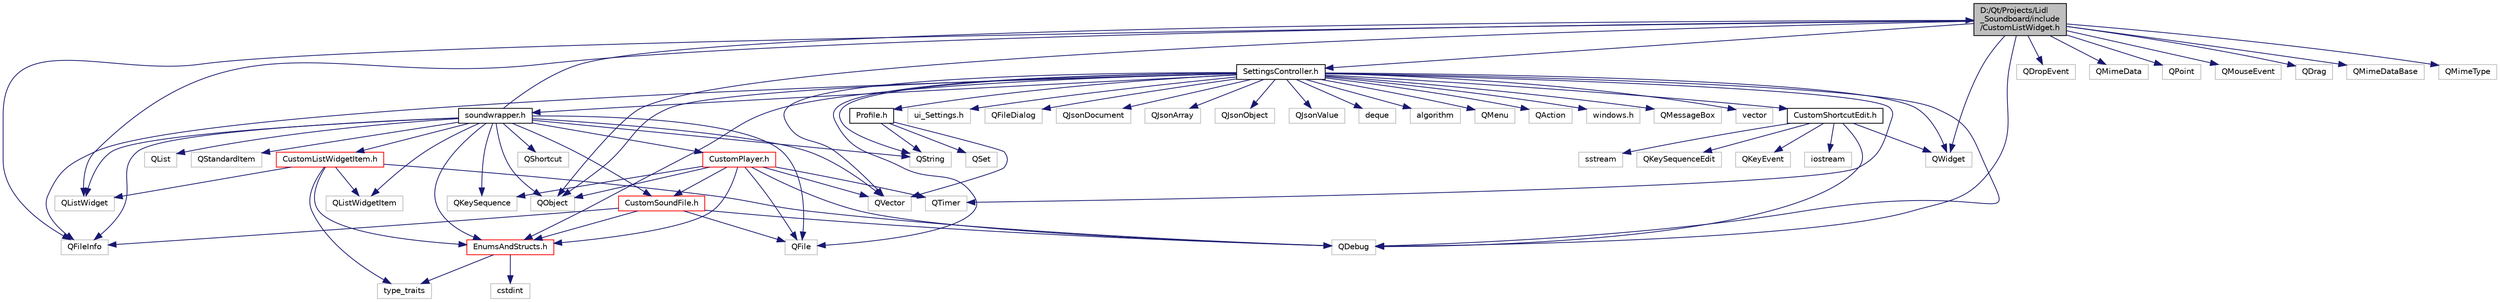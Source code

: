 digraph "D:/Qt/Projects/Lidl_Soundboard/include/CustomListWidget.h"
{
 // LATEX_PDF_SIZE
  edge [fontname="Helvetica",fontsize="10",labelfontname="Helvetica",labelfontsize="10"];
  node [fontname="Helvetica",fontsize="10",shape=record];
  Node0 [label="D:/Qt/Projects/Lidl\l_Soundboard/include\l/CustomListWidget.h",height=0.2,width=0.4,color="black", fillcolor="grey75", style="filled", fontcolor="black",tooltip="File describing the CustomListWidget class."];
  Node0 -> Node1 [color="midnightblue",fontsize="10",style="solid",fontname="Helvetica"];
  Node1 [label="QObject",height=0.2,width=0.4,color="grey75", fillcolor="white", style="filled",tooltip=" "];
  Node0 -> Node2 [color="midnightblue",fontsize="10",style="solid",fontname="Helvetica"];
  Node2 [label="QWidget",height=0.2,width=0.4,color="grey75", fillcolor="white", style="filled",tooltip=" "];
  Node0 -> Node3 [color="midnightblue",fontsize="10",style="solid",fontname="Helvetica"];
  Node3 [label="QListWidget",height=0.2,width=0.4,color="grey75", fillcolor="white", style="filled",tooltip=" "];
  Node0 -> Node4 [color="midnightblue",fontsize="10",style="solid",fontname="Helvetica"];
  Node4 [label="QDebug",height=0.2,width=0.4,color="grey75", fillcolor="white", style="filled",tooltip=" "];
  Node0 -> Node5 [color="midnightblue",fontsize="10",style="solid",fontname="Helvetica"];
  Node5 [label="QDropEvent",height=0.2,width=0.4,color="grey75", fillcolor="white", style="filled",tooltip=" "];
  Node0 -> Node6 [color="midnightblue",fontsize="10",style="solid",fontname="Helvetica"];
  Node6 [label="QMimeData",height=0.2,width=0.4,color="grey75", fillcolor="white", style="filled",tooltip=" "];
  Node0 -> Node7 [color="midnightblue",fontsize="10",style="solid",fontname="Helvetica"];
  Node7 [label="QFileInfo",height=0.2,width=0.4,color="grey75", fillcolor="white", style="filled",tooltip=" "];
  Node0 -> Node8 [color="midnightblue",fontsize="10",style="solid",fontname="Helvetica"];
  Node8 [label="QPoint",height=0.2,width=0.4,color="grey75", fillcolor="white", style="filled",tooltip=" "];
  Node0 -> Node9 [color="midnightblue",fontsize="10",style="solid",fontname="Helvetica"];
  Node9 [label="QMouseEvent",height=0.2,width=0.4,color="grey75", fillcolor="white", style="filled",tooltip=" "];
  Node0 -> Node10 [color="midnightblue",fontsize="10",style="solid",fontname="Helvetica"];
  Node10 [label="QDrag",height=0.2,width=0.4,color="grey75", fillcolor="white", style="filled",tooltip=" "];
  Node0 -> Node11 [color="midnightblue",fontsize="10",style="solid",fontname="Helvetica"];
  Node11 [label="SettingsController.h",height=0.2,width=0.4,color="black", fillcolor="white", style="filled",URL="$_settings_controller_8h_source.html",tooltip=" "];
  Node11 -> Node12 [color="midnightblue",fontsize="10",style="solid",fontname="Helvetica"];
  Node12 [label="QString",height=0.2,width=0.4,color="grey75", fillcolor="white", style="filled",tooltip=" "];
  Node11 -> Node13 [color="midnightblue",fontsize="10",style="solid",fontname="Helvetica"];
  Node13 [label="QVector",height=0.2,width=0.4,color="grey75", fillcolor="white", style="filled",tooltip=" "];
  Node11 -> Node1 [color="midnightblue",fontsize="10",style="solid",fontname="Helvetica"];
  Node11 -> Node2 [color="midnightblue",fontsize="10",style="solid",fontname="Helvetica"];
  Node11 -> Node14 [color="midnightblue",fontsize="10",style="solid",fontname="Helvetica"];
  Node14 [label="ui_Settings.h",height=0.2,width=0.4,color="grey75", fillcolor="white", style="filled",tooltip=" "];
  Node11 -> Node15 [color="midnightblue",fontsize="10",style="solid",fontname="Helvetica"];
  Node15 [label="QFileDialog",height=0.2,width=0.4,color="grey75", fillcolor="white", style="filled",tooltip=" "];
  Node11 -> Node4 [color="midnightblue",fontsize="10",style="solid",fontname="Helvetica"];
  Node11 -> Node16 [color="midnightblue",fontsize="10",style="solid",fontname="Helvetica"];
  Node16 [label="QJsonDocument",height=0.2,width=0.4,color="grey75", fillcolor="white", style="filled",tooltip=" "];
  Node11 -> Node17 [color="midnightblue",fontsize="10",style="solid",fontname="Helvetica"];
  Node17 [label="QJsonArray",height=0.2,width=0.4,color="grey75", fillcolor="white", style="filled",tooltip=" "];
  Node11 -> Node18 [color="midnightblue",fontsize="10",style="solid",fontname="Helvetica"];
  Node18 [label="QJsonObject",height=0.2,width=0.4,color="grey75", fillcolor="white", style="filled",tooltip=" "];
  Node11 -> Node19 [color="midnightblue",fontsize="10",style="solid",fontname="Helvetica"];
  Node19 [label="QJsonValue",height=0.2,width=0.4,color="grey75", fillcolor="white", style="filled",tooltip=" "];
  Node11 -> Node20 [color="midnightblue",fontsize="10",style="solid",fontname="Helvetica"];
  Node20 [label="QFile",height=0.2,width=0.4,color="grey75", fillcolor="white", style="filled",tooltip=" "];
  Node11 -> Node7 [color="midnightblue",fontsize="10",style="solid",fontname="Helvetica"];
  Node11 -> Node21 [color="midnightblue",fontsize="10",style="solid",fontname="Helvetica"];
  Node21 [label="deque",height=0.2,width=0.4,color="grey75", fillcolor="white", style="filled",tooltip=" "];
  Node11 -> Node22 [color="midnightblue",fontsize="10",style="solid",fontname="Helvetica"];
  Node22 [label="algorithm",height=0.2,width=0.4,color="grey75", fillcolor="white", style="filled",tooltip=" "];
  Node11 -> Node23 [color="midnightblue",fontsize="10",style="solid",fontname="Helvetica"];
  Node23 [label="QMenu",height=0.2,width=0.4,color="grey75", fillcolor="white", style="filled",tooltip=" "];
  Node11 -> Node24 [color="midnightblue",fontsize="10",style="solid",fontname="Helvetica"];
  Node24 [label="QAction",height=0.2,width=0.4,color="grey75", fillcolor="white", style="filled",tooltip=" "];
  Node11 -> Node25 [color="midnightblue",fontsize="10",style="solid",fontname="Helvetica"];
  Node25 [label="soundwrapper.h",height=0.2,width=0.4,color="black", fillcolor="white", style="filled",URL="$soundwrapper_8h_source.html",tooltip=" "];
  Node25 -> Node1 [color="midnightblue",fontsize="10",style="solid",fontname="Helvetica"];
  Node25 -> Node20 [color="midnightblue",fontsize="10",style="solid",fontname="Helvetica"];
  Node25 -> Node13 [color="midnightblue",fontsize="10",style="solid",fontname="Helvetica"];
  Node25 -> Node26 [color="midnightblue",fontsize="10",style="solid",fontname="Helvetica"];
  Node26 [label="QShortcut",height=0.2,width=0.4,color="grey75", fillcolor="white", style="filled",tooltip=" "];
  Node25 -> Node27 [color="midnightblue",fontsize="10",style="solid",fontname="Helvetica"];
  Node27 [label="QKeySequence",height=0.2,width=0.4,color="grey75", fillcolor="white", style="filled",tooltip=" "];
  Node25 -> Node12 [color="midnightblue",fontsize="10",style="solid",fontname="Helvetica"];
  Node25 -> Node3 [color="midnightblue",fontsize="10",style="solid",fontname="Helvetica"];
  Node25 -> Node28 [color="midnightblue",fontsize="10",style="solid",fontname="Helvetica"];
  Node28 [label="QListWidgetItem",height=0.2,width=0.4,color="grey75", fillcolor="white", style="filled",tooltip=" "];
  Node25 -> Node7 [color="midnightblue",fontsize="10",style="solid",fontname="Helvetica"];
  Node25 -> Node29 [color="midnightblue",fontsize="10",style="solid",fontname="Helvetica"];
  Node29 [label="QList",height=0.2,width=0.4,color="grey75", fillcolor="white", style="filled",tooltip=" "];
  Node25 -> Node30 [color="midnightblue",fontsize="10",style="solid",fontname="Helvetica"];
  Node30 [label="QStandardItem",height=0.2,width=0.4,color="grey75", fillcolor="white", style="filled",tooltip=" "];
  Node25 -> Node31 [color="midnightblue",fontsize="10",style="solid",fontname="Helvetica"];
  Node31 [label="CustomPlayer.h",height=0.2,width=0.4,color="red", fillcolor="white", style="filled",URL="$_custom_player_8h.html",tooltip="File describing the CustomPlayer class."];
  Node31 -> Node1 [color="midnightblue",fontsize="10",style="solid",fontname="Helvetica"];
  Node31 -> Node13 [color="midnightblue",fontsize="10",style="solid",fontname="Helvetica"];
  Node31 -> Node20 [color="midnightblue",fontsize="10",style="solid",fontname="Helvetica"];
  Node31 -> Node4 [color="midnightblue",fontsize="10",style="solid",fontname="Helvetica"];
  Node31 -> Node35 [color="midnightblue",fontsize="10",style="solid",fontname="Helvetica"];
  Node35 [label="QTimer",height=0.2,width=0.4,color="grey75", fillcolor="white", style="filled",tooltip=" "];
  Node31 -> Node27 [color="midnightblue",fontsize="10",style="solid",fontname="Helvetica"];
  Node31 -> Node36 [color="midnightblue",fontsize="10",style="solid",fontname="Helvetica"];
  Node36 [label="EnumsAndStructs.h",height=0.2,width=0.4,color="red", fillcolor="white", style="filled",URL="$_enums_and_structs_8h_source.html",tooltip=" "];
  Node36 -> Node37 [color="midnightblue",fontsize="10",style="solid",fontname="Helvetica"];
  Node37 [label="cstdint",height=0.2,width=0.4,color="grey75", fillcolor="white", style="filled",tooltip=" "];
  Node36 -> Node38 [color="midnightblue",fontsize="10",style="solid",fontname="Helvetica"];
  Node38 [label="type_traits",height=0.2,width=0.4,color="grey75", fillcolor="white", style="filled",tooltip=" "];
  Node31 -> Node40 [color="midnightblue",fontsize="10",style="solid",fontname="Helvetica"];
  Node40 [label="CustomSoundFile.h",height=0.2,width=0.4,color="red", fillcolor="white", style="filled",URL="$_custom_sound_file_8h_source.html",tooltip=" "];
  Node40 -> Node20 [color="midnightblue",fontsize="10",style="solid",fontname="Helvetica"];
  Node40 -> Node4 [color="midnightblue",fontsize="10",style="solid",fontname="Helvetica"];
  Node40 -> Node36 [color="midnightblue",fontsize="10",style="solid",fontname="Helvetica"];
  Node40 -> Node7 [color="midnightblue",fontsize="10",style="solid",fontname="Helvetica"];
  Node25 -> Node36 [color="midnightblue",fontsize="10",style="solid",fontname="Helvetica"];
  Node25 -> Node0 [color="midnightblue",fontsize="10",style="solid",fontname="Helvetica"];
  Node25 -> Node48 [color="midnightblue",fontsize="10",style="solid",fontname="Helvetica"];
  Node48 [label="CustomListWidgetItem.h",height=0.2,width=0.4,color="red", fillcolor="white", style="filled",URL="$_custom_list_widget_item_8h.html",tooltip="File describing the CustomListWidgetItem class."];
  Node48 -> Node3 [color="midnightblue",fontsize="10",style="solid",fontname="Helvetica"];
  Node48 -> Node28 [color="midnightblue",fontsize="10",style="solid",fontname="Helvetica"];
  Node48 -> Node4 [color="midnightblue",fontsize="10",style="solid",fontname="Helvetica"];
  Node48 -> Node36 [color="midnightblue",fontsize="10",style="solid",fontname="Helvetica"];
  Node48 -> Node38 [color="midnightblue",fontsize="10",style="solid",fontname="Helvetica"];
  Node25 -> Node40 [color="midnightblue",fontsize="10",style="solid",fontname="Helvetica"];
  Node11 -> Node49 [color="midnightblue",fontsize="10",style="solid",fontname="Helvetica"];
  Node49 [label="CustomShortcutEdit.h",height=0.2,width=0.4,color="black", fillcolor="white", style="filled",URL="$_custom_shortcut_edit_8h.html",tooltip="Code of the mainUI."];
  Node49 -> Node2 [color="midnightblue",fontsize="10",style="solid",fontname="Helvetica"];
  Node49 -> Node50 [color="midnightblue",fontsize="10",style="solid",fontname="Helvetica"];
  Node50 [label="QKeySequenceEdit",height=0.2,width=0.4,color="grey75", fillcolor="white", style="filled",tooltip=" "];
  Node49 -> Node51 [color="midnightblue",fontsize="10",style="solid",fontname="Helvetica"];
  Node51 [label="QKeyEvent",height=0.2,width=0.4,color="grey75", fillcolor="white", style="filled",tooltip=" "];
  Node49 -> Node4 [color="midnightblue",fontsize="10",style="solid",fontname="Helvetica"];
  Node49 -> Node52 [color="midnightblue",fontsize="10",style="solid",fontname="Helvetica"];
  Node52 [label="iostream",height=0.2,width=0.4,color="grey75", fillcolor="white", style="filled",tooltip=" "];
  Node49 -> Node53 [color="midnightblue",fontsize="10",style="solid",fontname="Helvetica"];
  Node53 [label="sstream",height=0.2,width=0.4,color="grey75", fillcolor="white", style="filled",tooltip=" "];
  Node11 -> Node35 [color="midnightblue",fontsize="10",style="solid",fontname="Helvetica"];
  Node11 -> Node54 [color="midnightblue",fontsize="10",style="solid",fontname="Helvetica"];
  Node54 [label="windows.h",height=0.2,width=0.4,color="grey75", fillcolor="white", style="filled",tooltip=" "];
  Node11 -> Node55 [color="midnightblue",fontsize="10",style="solid",fontname="Helvetica"];
  Node55 [label="QMessageBox",height=0.2,width=0.4,color="grey75", fillcolor="white", style="filled",tooltip=" "];
  Node11 -> Node56 [color="midnightblue",fontsize="10",style="solid",fontname="Helvetica"];
  Node56 [label="Profile.h",height=0.2,width=0.4,color="black", fillcolor="white", style="filled",URL="$_profile_8h_source.html",tooltip=" "];
  Node56 -> Node12 [color="midnightblue",fontsize="10",style="solid",fontname="Helvetica"];
  Node56 -> Node13 [color="midnightblue",fontsize="10",style="solid",fontname="Helvetica"];
  Node56 -> Node57 [color="midnightblue",fontsize="10",style="solid",fontname="Helvetica"];
  Node57 [label="QSet",height=0.2,width=0.4,color="grey75", fillcolor="white", style="filled",tooltip=" "];
  Node11 -> Node36 [color="midnightblue",fontsize="10",style="solid",fontname="Helvetica"];
  Node11 -> Node58 [color="midnightblue",fontsize="10",style="solid",fontname="Helvetica"];
  Node58 [label="vector",height=0.2,width=0.4,color="grey75", fillcolor="white", style="filled",tooltip=" "];
  Node0 -> Node59 [color="midnightblue",fontsize="10",style="solid",fontname="Helvetica"];
  Node59 [label="QMimeDataBase",height=0.2,width=0.4,color="grey75", fillcolor="white", style="filled",tooltip=" "];
  Node0 -> Node60 [color="midnightblue",fontsize="10",style="solid",fontname="Helvetica"];
  Node60 [label="QMimeType",height=0.2,width=0.4,color="grey75", fillcolor="white", style="filled",tooltip=" "];
}
